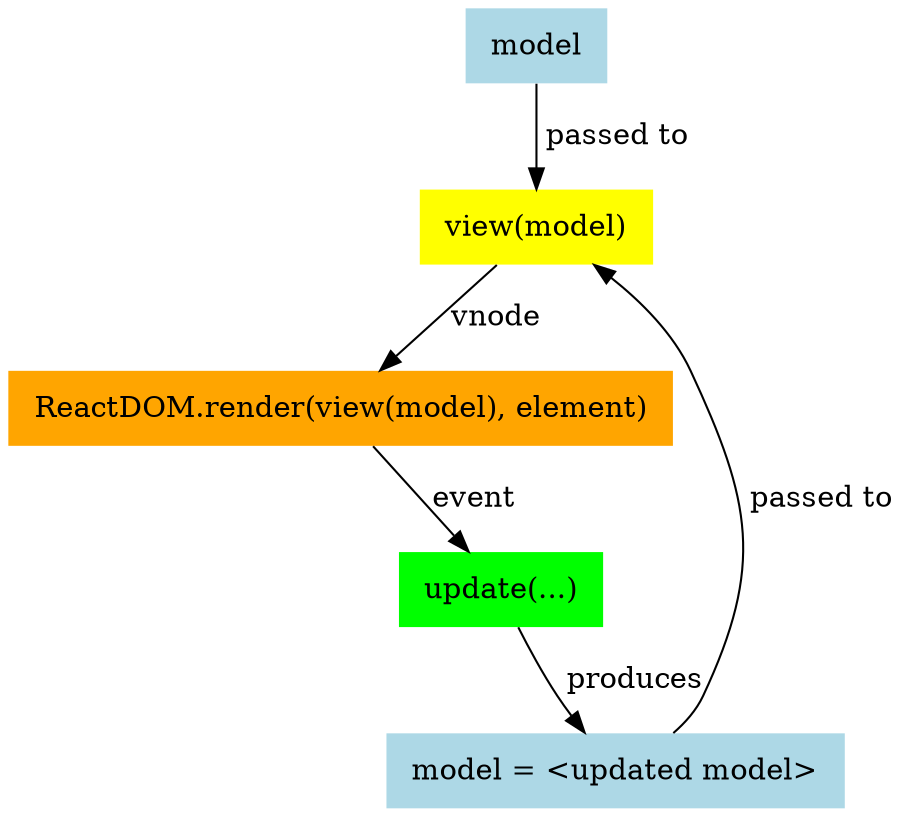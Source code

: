 digraph meiosistutorial {
  model [shape="plaintext", style="filled", fillcolor="lightblue", label=<
    <table border="0">
      <tr>
        <td>model</td>
      </tr>
    </table>
  >]

  view [shape="plaintext", style="filled", fillcolor="yellow", label=<
    <table border="0">
      <tr>
        <td>view(model)</td>
      </tr>
    </table>
  >]

  render [shape="plaintext", style="filled", fillcolor="orange", label=<
    <table border="0">
      <tr>
        <td>ReactDOM.render(view(model), element)</td>
      </tr>
    </table>
  >]

  update [shape="plaintext", style="filled", fillcolor="green", label=<
    <table border="0">
      <tr>
        <td>update(...)</td>
      </tr>
    </table>
  >]

  modelupdate [shape="plaintext", style="filled", fillcolor="lightblue", label=<
    <table border="0">
      <tr>
        <td>model = &lt;updated model&gt;</td>
      </tr>
    </table>
  >]

  model -> view [label=" passed to"]
  view -> render [label="vnode"]
  render -> update [label="event"]
  update -> modelupdate [label=" produces"]
  modelupdate -> view [label=" passed to"]
}